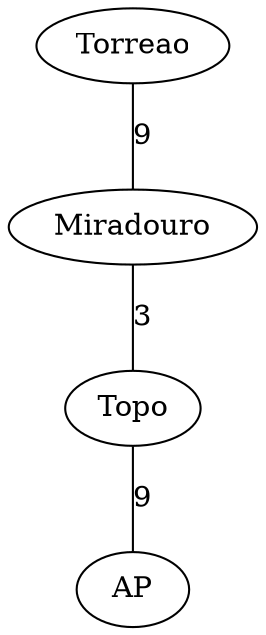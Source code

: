 graph G {
"Torreao" -- "Miradouro" [label="9"];
"Miradouro" -- "Topo" [label="3"];
"Topo" -- "AP" [label="9"];
}
